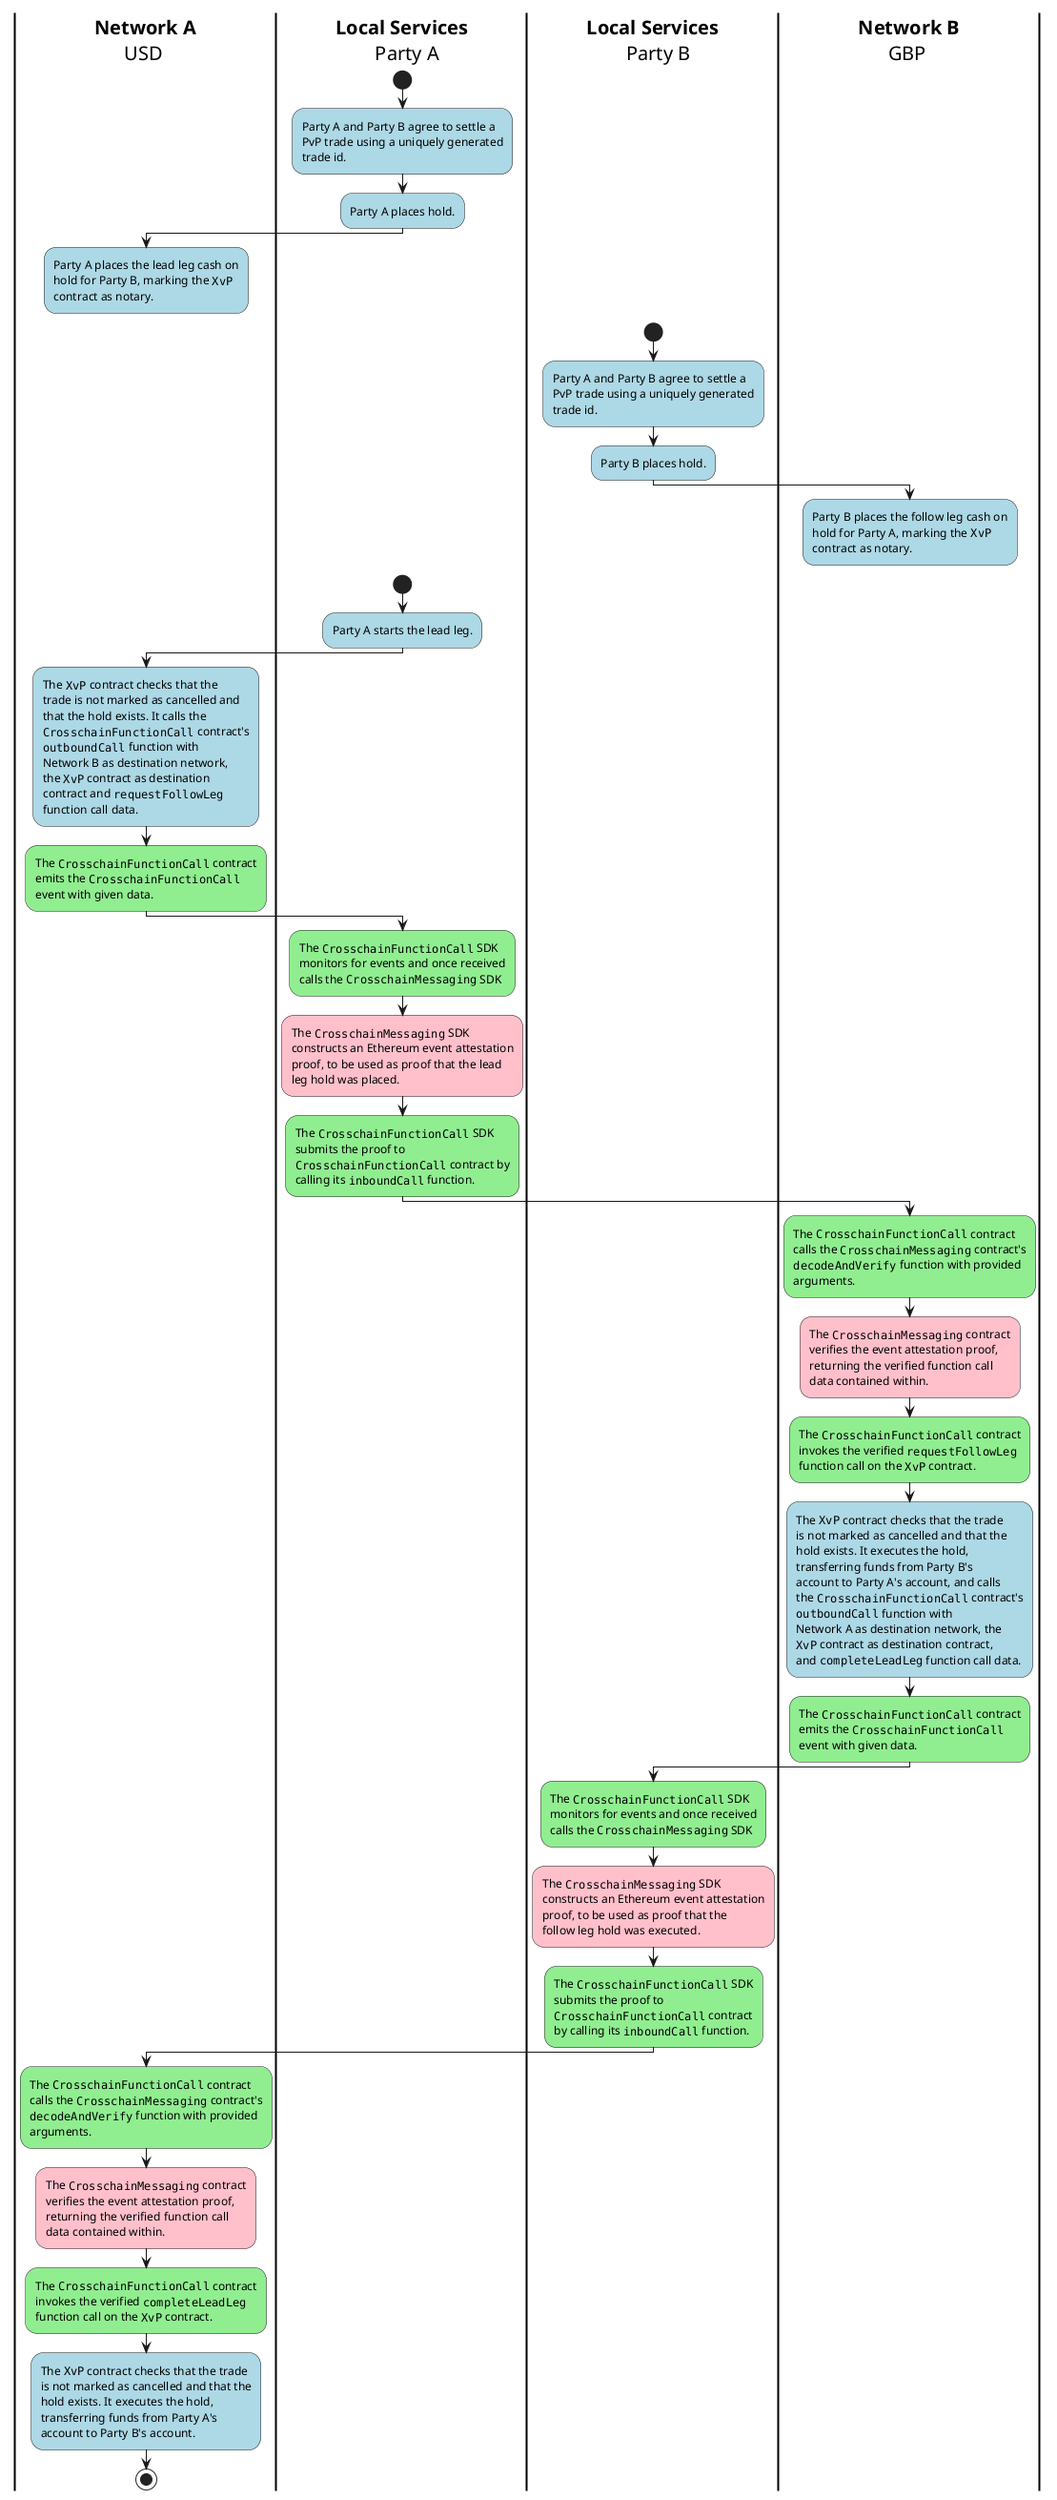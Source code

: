 @startuml 1_pvp_leader_follower_activity_diagram
skinparam ActivityBackgroundColor LightBlue
skinparam activityDiamondBackgroundColor transparent
skinparam defaultTextAlignment left
skinparam shadowing false
skinparam Swimlane {
  TitleFontColor black
  TitleFontSize 20
  BorderColor black
  BorderThickness 2
  swimlaneWidth same
}

 |              **Network A**              \n                    USD  |
 |           **Local Services**           \n                   Party A |
 |           **Local Services**           \n                   Party B |

 |           **Local Services**           \n                   Party A |

  start
  :Party A and Party B agree to settle a
  PvP trade using a uniquely generated
  trade id.;
  :Party A places hold.;

 |              **Network A**              \n                    USD  |

  :Party A places the lead leg cash on
  hold for Party B, marking the ""XvP""
  contract as notary.;
  detach

 |           **Local Services**           \n                   Party B |

  start
  :Party A and Party B agree to settle a
  PvP trade using a uniquely generated
  trade id.;
  :Party B places hold.;

 |              **Network B**              \n                    GBP  |

  :Party B places the follow leg cash on
  hold for Party A, marking the ""XvP""
  contract as notary.;
  detach

 |           **Local Services**           \n                   Party A |

  start
  :Party A starts the lead leg.;

 |              **Network A**              \n                    USD  |

  :The ""XvP"" contract checks that the
  trade is not marked as cancelled and
  that the hold exists. It calls the
  ""CrosschainFunctionCall"" contract's
  ""outboundCall"" function with
  Network B as destination network,
  the ""XvP"" contract as destination
  contract and ""requestFollowLeg""
  function call data.;
  #lightGreen:The ""CrosschainFunctionCall"" contract
  emits the ""CrosschainFunctionCall""
  event with given data.;

 |           **Local Services**           \n                   Party A |

  #lightGreen:The ""CrosschainFunctionCall"" SDK
  monitors for events and once received
  calls the ""CrosschainMessaging"" SDK;
  #Pink:The ""CrosschainMessaging"" SDK
  constructs an Ethereum event attestation
  proof, to be used as proof that the lead
  leg hold was placed.;
  #lightGreen:The ""CrosschainFunctionCall"" SDK
  submits the proof to
  ""CrosschainFunctionCall"" contract by
  calling its ""inboundCall"" function.;

 |              **Network B**              \n                    GBP  |

  #lightGreen:The ""CrosschainFunctionCall"" contract
  calls the ""CrosschainMessaging"" contract's
  ""decodeAndVerify"" function with provided
  arguments.;
  #Pink:The ""CrosschainMessaging"" contract
  verifies the event attestation proof,
  returning the verified function call
  data contained within.;
  #lightGreen:The ""CrosschainFunctionCall"" contract
  invokes the verified ""requestFollowLeg""
  function call on the ""XvP"" contract.;
  :The ""XvP"" contract checks that the trade
  is not marked as cancelled and that the
  hold exists. It executes the hold,
  transferring funds from Party B's
  account to Party A's account, and calls
  the ""CrosschainFunctionCall"" contract's
  ""outboundCall"" function with
  Network A as destination network, the
  ""XvP"" contract as destination contract,
  and ""completeLeadLeg"" function call data.;
  #lightGreen:The ""CrosschainFunctionCall"" contract
  emits the ""CrosschainFunctionCall""
  event with given data.;

 |           **Local Services**           \n                   Party B |

  #lightGreen:The ""CrosschainFunctionCall"" SDK
  monitors for events and once received
  calls the ""CrosschainMessaging"" SDK;
  #Pink:The ""CrosschainMessaging"" SDK
  constructs an Ethereum event attestation
  proof, to be used as proof that the
  follow leg hold was executed.;
  #lightGreen:The ""CrosschainFunctionCall"" SDK
  submits the proof to
  ""CrosschainFunctionCall"" contract
  by calling its ""inboundCall"" function.;

 |              **Network A**              \n                    USD  |

  #lightGreen:The ""CrosschainFunctionCall"" contract
  calls the ""CrosschainMessaging"" contract's
  ""decodeAndVerify"" function with provided
  arguments.;
  #Pink:The ""CrosschainMessaging"" contract
  verifies the event attestation proof,
  returning the verified function call
  data contained within.;
  #lightGreen:The ""CrosschainFunctionCall"" contract
  invokes the verified ""completeLeadLeg""
  function call on the ""XvP"" contract.;
  :The ""XvP"" contract checks that the trade
  is not marked as cancelled and that the
  hold exists. It executes the hold,
  transferring funds from Party A's
  account to Party B's account.;

stop

@enduml
